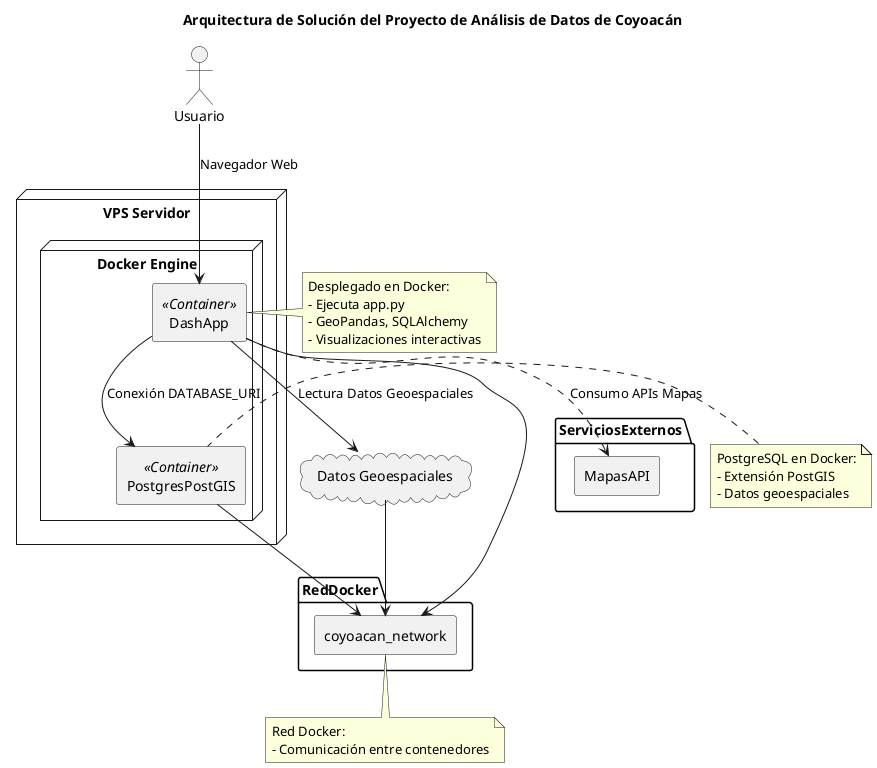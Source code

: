 @startuml
title Arquitectura de Solución del Proyecto de Análisis de Datos de Coyoacán

skinparam componentStyle rectangle

actor Usuario as user

node "VPS Servidor" {
    node "Docker Engine" {
        [DashApp] as app <<Container>>
        [PostgresPostGIS] as db <<Container>>
    }
}

cloud "Datos Geoespaciales" as geoData

package "RedDocker" {
    [coyoacan_network] as net
}

user --> app : Navegador Web
app --> db : Conexión DATABASE_URI
app --> geoData : Lectura Datos Geoespaciales
app --> net
db --> net
geoData --> net

package "ServiciosExternos" {
    [MapasAPI] as mapsAPI
}

app ..> mapsAPI : Consumo APIs Mapas

note right of app
Desplegado en Docker:
- Ejecuta app.py
- GeoPandas, SQLAlchemy
- Visualizaciones interactivas
end note

note left of db
PostgreSQL en Docker:
- Extensión PostGIS
- Datos geoespaciales
end note

note bottom of net
Red Docker:
- Comunicación entre contenedores
end note

@enduml
